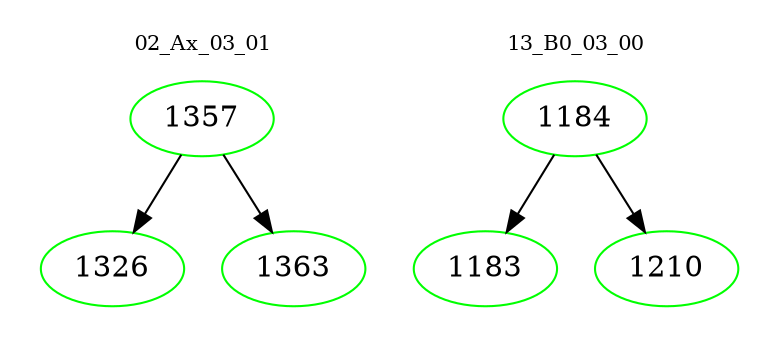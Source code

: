 digraph{
subgraph cluster_0 {
color = white
label = "02_Ax_03_01";
fontsize=10;
T0_1357 [label="1357", color="green"]
T0_1357 -> T0_1326 [color="black"]
T0_1326 [label="1326", color="green"]
T0_1357 -> T0_1363 [color="black"]
T0_1363 [label="1363", color="green"]
}
subgraph cluster_1 {
color = white
label = "13_B0_03_00";
fontsize=10;
T1_1184 [label="1184", color="green"]
T1_1184 -> T1_1183 [color="black"]
T1_1183 [label="1183", color="green"]
T1_1184 -> T1_1210 [color="black"]
T1_1210 [label="1210", color="green"]
}
}
